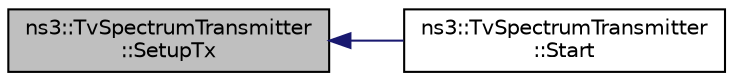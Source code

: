 digraph "ns3::TvSpectrumTransmitter::SetupTx"
{
  edge [fontname="Helvetica",fontsize="10",labelfontname="Helvetica",labelfontsize="10"];
  node [fontname="Helvetica",fontsize="10",shape=record];
  rankdir="LR";
  Node1 [label="ns3::TvSpectrumTransmitter\l::SetupTx",height=0.2,width=0.4,color="black", fillcolor="grey75", style="filled", fontcolor="black"];
  Node1 -> Node2 [dir="back",color="midnightblue",fontsize="10",style="solid"];
  Node2 [label="ns3::TvSpectrumTransmitter\l::Start",height=0.2,width=0.4,color="black", fillcolor="white", style="filled",URL="$d3/d69/classns3_1_1TvSpectrumTransmitter.html#a4e04495d66e499a4e91abda6e17cdd2b"];
}
